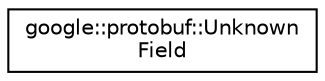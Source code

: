 digraph "类继承关系图"
{
 // LATEX_PDF_SIZE
  edge [fontname="Helvetica",fontsize="10",labelfontname="Helvetica",labelfontsize="10"];
  node [fontname="Helvetica",fontsize="10",shape=record];
  rankdir="LR";
  Node0 [label="google::protobuf::Unknown\lField",height=0.2,width=0.4,color="black", fillcolor="white", style="filled",URL="$classgoogle_1_1protobuf_1_1UnknownField.html",tooltip=" "];
}
